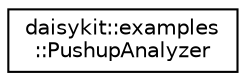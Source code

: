 digraph "Graphical Class Hierarchy"
{
 // LATEX_PDF_SIZE
  edge [fontname="Helvetica",fontsize="10",labelfontname="Helvetica",labelfontsize="10"];
  node [fontname="Helvetica",fontsize="10",shape=record];
  rankdir="LR";
  Node0 [label="daisykit::examples\l::PushupAnalyzer",height=0.2,width=0.4,color="black", fillcolor="white", style="filled",URL="$classdaisykit_1_1examples_1_1PushupAnalyzer.html",tooltip=" "];
}
